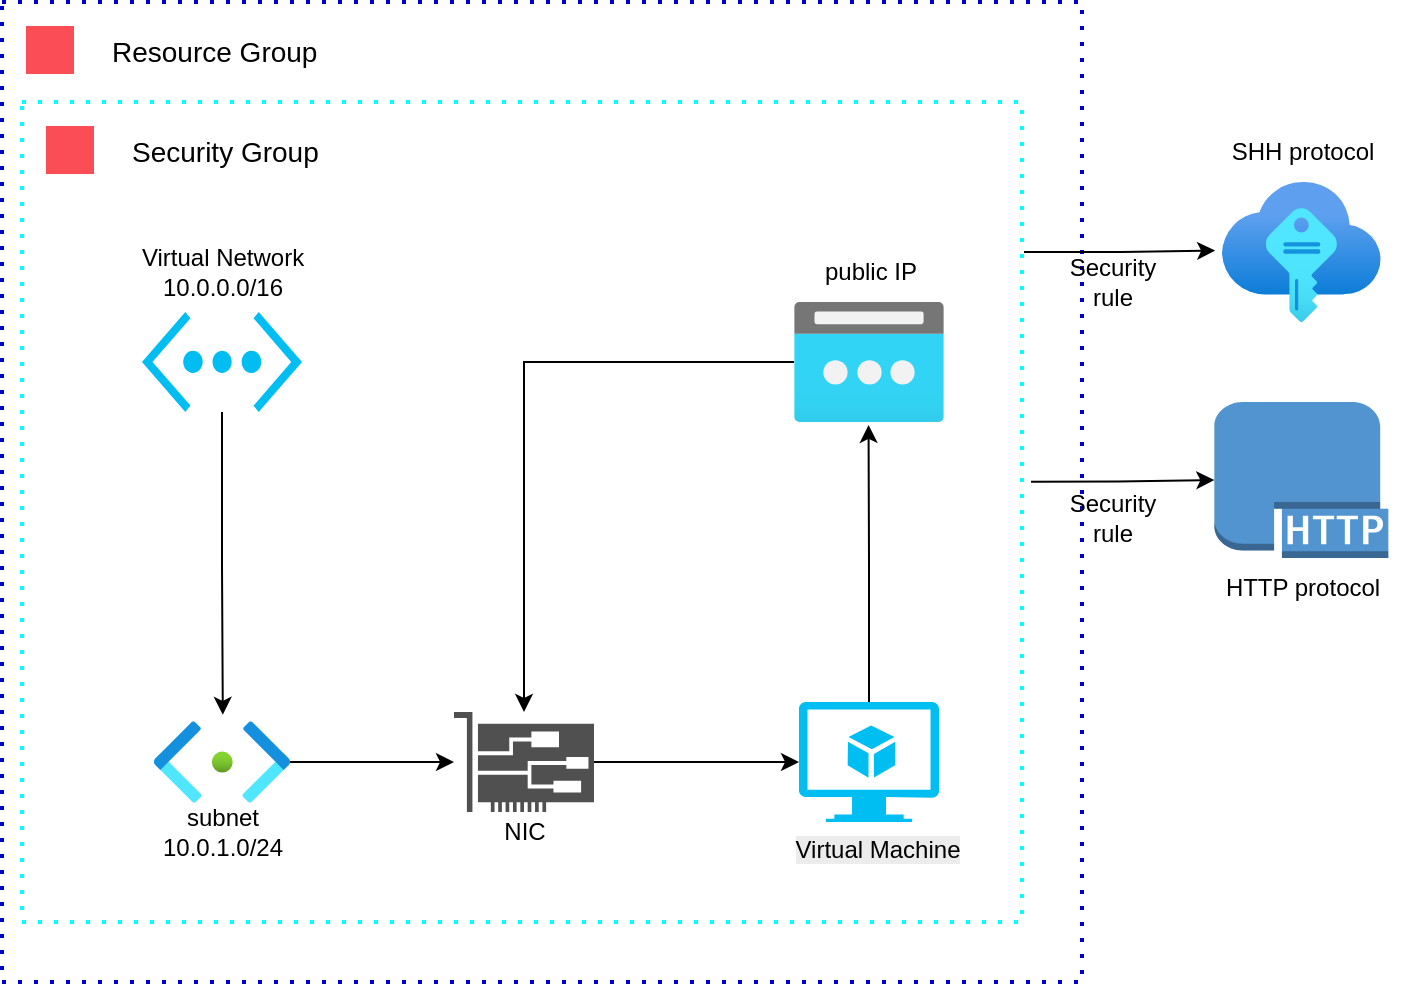 <mxfile version="27.0.6">
  <diagram name="Page-1" id="P-2-vtBRuwpXfLhh4Irz">
    <mxGraphModel dx="1117" dy="680" grid="1" gridSize="10" guides="1" tooltips="1" connect="1" arrows="1" fold="1" page="1" pageScale="1" pageWidth="850" pageHeight="1100" math="0" shadow="0">
      <root>
        <mxCell id="0" />
        <mxCell id="1" parent="0" />
        <mxCell id="4kR0NGLtOHgwJMbBn3VP-18" value="" style="container=1;collapsible=0;expand=0;recursiveResize=0;html=1;whiteSpace=wrap;strokeColor=#0000CC;fillColor=none;dashed=1;dashPattern=1 3;strokeWidth=2" vertex="1" parent="1">
          <mxGeometry x="30" y="510" width="540" height="490" as="geometry" />
        </mxCell>
        <mxCell id="4kR0NGLtOHgwJMbBn3VP-19" value="Resource Group" style="shape=rect;fillColor=none;aspect=fixed;resizable=0;labelPosition=right;verticalLabelPosition=middle;align=left;verticalAlign=middle;strokeColor=none;part=1;spacingLeft=5;fontSize=14;" vertex="1" parent="4kR0NGLtOHgwJMbBn3VP-18">
          <mxGeometry width="48" height="48" relative="1" as="geometry" />
        </mxCell>
        <mxCell id="4kR0NGLtOHgwJMbBn3VP-20" value="" style="fillColor=#FA4D56;shape=mxgraph.ibm_cloud.group--resource;strokeColor=none;dashed=0;outlineConnect=0;html=1;labelPosition=center;verticalLabelPosition=bottom;verticalAlign=top;part=1;movable=0;resizable=0;rotatable=0;" vertex="1" parent="4kR0NGLtOHgwJMbBn3VP-19">
          <mxGeometry width="24" height="24" relative="1" as="geometry">
            <mxPoint x="12" y="12" as="offset" />
          </mxGeometry>
        </mxCell>
        <mxCell id="4kR0NGLtOHgwJMbBn3VP-22" value="" style="container=1;collapsible=0;expand=0;recursiveResize=0;html=1;whiteSpace=wrap;strokeColor=#00FFFF;fillColor=none;dashed=1;dashPattern=1 3;strokeWidth=2" vertex="1" parent="4kR0NGLtOHgwJMbBn3VP-18">
          <mxGeometry x="10" y="50" width="500" height="410" as="geometry" />
        </mxCell>
        <mxCell id="4kR0NGLtOHgwJMbBn3VP-23" value="Security Group" style="shape=rect;fillColor=none;aspect=fixed;resizable=0;labelPosition=right;verticalLabelPosition=middle;align=left;verticalAlign=middle;strokeColor=none;part=1;spacingLeft=5;fontSize=14;" vertex="1" parent="4kR0NGLtOHgwJMbBn3VP-22">
          <mxGeometry width="48" height="48" relative="1" as="geometry" />
        </mxCell>
        <mxCell id="4kR0NGLtOHgwJMbBn3VP-24" value="" style="fillColor=#FA4D56;shape=mxgraph.ibm_cloud.group--security;strokeColor=none;dashed=0;outlineConnect=0;html=1;labelPosition=center;verticalLabelPosition=bottom;verticalAlign=top;part=1;movable=0;resizable=0;rotatable=0;" vertex="1" parent="4kR0NGLtOHgwJMbBn3VP-23">
          <mxGeometry width="24" height="24" relative="1" as="geometry">
            <mxPoint x="12" y="12" as="offset" />
          </mxGeometry>
        </mxCell>
        <mxCell id="4kR0NGLtOHgwJMbBn3VP-1" value="" style="verticalLabelPosition=bottom;html=1;verticalAlign=top;align=center;strokeColor=none;fillColor=#00BEF2;shape=mxgraph.azure.virtual_machine_feature;pointerEvents=1;" vertex="1" parent="4kR0NGLtOHgwJMbBn3VP-22">
          <mxGeometry x="388.5" y="300" width="70" height="60" as="geometry" />
        </mxCell>
        <mxCell id="4kR0NGLtOHgwJMbBn3VP-2" value="" style="sketch=0;pointerEvents=1;shadow=0;dashed=0;html=1;strokeColor=none;fillColor=#505050;labelPosition=center;verticalLabelPosition=bottom;verticalAlign=top;outlineConnect=0;align=center;shape=mxgraph.office.devices.nic;" vertex="1" parent="4kR0NGLtOHgwJMbBn3VP-22">
          <mxGeometry x="216" y="305" width="70" height="50" as="geometry" />
        </mxCell>
        <mxCell id="4kR0NGLtOHgwJMbBn3VP-3" value="NIC" style="text;html=1;align=center;verticalAlign=middle;resizable=0;points=[];autosize=1;strokeColor=none;fillColor=none;" vertex="1" parent="4kR0NGLtOHgwJMbBn3VP-22">
          <mxGeometry x="231" y="350" width="40" height="30" as="geometry" />
        </mxCell>
        <mxCell id="4kR0NGLtOHgwJMbBn3VP-14" style="edgeStyle=orthogonalEdgeStyle;rounded=0;orthogonalLoop=1;jettySize=auto;html=1;" edge="1" parent="4kR0NGLtOHgwJMbBn3VP-22" source="4kR0NGLtOHgwJMbBn3VP-9" target="4kR0NGLtOHgwJMbBn3VP-2">
          <mxGeometry relative="1" as="geometry" />
        </mxCell>
        <mxCell id="4kR0NGLtOHgwJMbBn3VP-9" value="" style="image;aspect=fixed;html=1;points=[];align=center;fontSize=12;image=img/lib/azure2/networking/Subnet.svg;" vertex="1" parent="4kR0NGLtOHgwJMbBn3VP-22">
          <mxGeometry x="66" y="309.64" width="68" height="40.72" as="geometry" />
        </mxCell>
        <mxCell id="4kR0NGLtOHgwJMbBn3VP-10" value="" style="verticalLabelPosition=bottom;html=1;verticalAlign=top;align=center;strokeColor=none;fillColor=#00BEF2;shape=mxgraph.azure.virtual_network;pointerEvents=1;" vertex="1" parent="4kR0NGLtOHgwJMbBn3VP-22">
          <mxGeometry x="60" y="105" width="80" height="50" as="geometry" />
        </mxCell>
        <mxCell id="4kR0NGLtOHgwJMbBn3VP-36" style="edgeStyle=orthogonalEdgeStyle;rounded=0;orthogonalLoop=1;jettySize=auto;html=1;" edge="1" parent="4kR0NGLtOHgwJMbBn3VP-22" source="4kR0NGLtOHgwJMbBn3VP-6" target="4kR0NGLtOHgwJMbBn3VP-2">
          <mxGeometry relative="1" as="geometry" />
        </mxCell>
        <mxCell id="4kR0NGLtOHgwJMbBn3VP-6" value="" style="image;aspect=fixed;html=1;points=[];align=center;fontSize=12;image=img/lib/azure2/networking/Public_IP_Addresses.svg;" vertex="1" parent="4kR0NGLtOHgwJMbBn3VP-22">
          <mxGeometry x="386" y="100" width="75" height="60" as="geometry" />
        </mxCell>
        <mxCell id="4kR0NGLtOHgwJMbBn3VP-11" value="public IP" style="text;html=1;align=center;verticalAlign=middle;resizable=0;points=[];autosize=1;strokeColor=none;fillColor=none;" vertex="1" parent="4kR0NGLtOHgwJMbBn3VP-22">
          <mxGeometry x="388.5" y="70" width="70" height="30" as="geometry" />
        </mxCell>
        <mxCell id="4kR0NGLtOHgwJMbBn3VP-12" style="edgeStyle=orthogonalEdgeStyle;rounded=0;orthogonalLoop=1;jettySize=auto;html=1;exitX=0.5;exitY=0;exitDx=0;exitDy=0;exitPerimeter=0;entryX=0.497;entryY=1.024;entryDx=0;entryDy=0;entryPerimeter=0;" edge="1" parent="4kR0NGLtOHgwJMbBn3VP-22" source="4kR0NGLtOHgwJMbBn3VP-1" target="4kR0NGLtOHgwJMbBn3VP-6">
          <mxGeometry relative="1" as="geometry" />
        </mxCell>
        <mxCell id="4kR0NGLtOHgwJMbBn3VP-13" style="edgeStyle=orthogonalEdgeStyle;rounded=0;orthogonalLoop=1;jettySize=auto;html=1;entryX=0;entryY=0.5;entryDx=0;entryDy=0;entryPerimeter=0;" edge="1" parent="4kR0NGLtOHgwJMbBn3VP-22" source="4kR0NGLtOHgwJMbBn3VP-2" target="4kR0NGLtOHgwJMbBn3VP-1">
          <mxGeometry relative="1" as="geometry" />
        </mxCell>
        <mxCell id="4kR0NGLtOHgwJMbBn3VP-16" style="edgeStyle=orthogonalEdgeStyle;rounded=0;orthogonalLoop=1;jettySize=auto;html=1;exitX=0.5;exitY=1;exitDx=0;exitDy=0;exitPerimeter=0;entryX=0.506;entryY=-0.079;entryDx=0;entryDy=0;entryPerimeter=0;" edge="1" parent="4kR0NGLtOHgwJMbBn3VP-22" source="4kR0NGLtOHgwJMbBn3VP-10" target="4kR0NGLtOHgwJMbBn3VP-9">
          <mxGeometry relative="1" as="geometry" />
        </mxCell>
        <mxCell id="4kR0NGLtOHgwJMbBn3VP-17" value="subnet&lt;div&gt;10.0.1.0/24&lt;/div&gt;" style="text;html=1;align=center;verticalAlign=middle;resizable=0;points=[];autosize=1;strokeColor=none;fillColor=none;" vertex="1" parent="4kR0NGLtOHgwJMbBn3VP-22">
          <mxGeometry x="60" y="345" width="80" height="40" as="geometry" />
        </mxCell>
        <mxCell id="4kR0NGLtOHgwJMbBn3VP-25" value="Virtual Network&lt;div&gt;10.0.0.0/16&lt;/div&gt;" style="text;html=1;align=center;verticalAlign=middle;resizable=0;points=[];autosize=1;strokeColor=none;fillColor=none;" vertex="1" parent="4kR0NGLtOHgwJMbBn3VP-22">
          <mxGeometry x="50" y="65" width="100" height="40" as="geometry" />
        </mxCell>
        <mxCell id="4kR0NGLtOHgwJMbBn3VP-5" value="&lt;span style=&quot;color: rgb(0, 0, 0); font-family: Helvetica; font-size: 12px; font-style: normal; font-variant-ligatures: normal; font-variant-caps: normal; font-weight: 400; letter-spacing: normal; orphans: 2; text-indent: 0px; text-transform: none; widows: 2; word-spacing: 0px; -webkit-text-stroke-width: 0px; white-space: normal; background-color: rgb(236, 236, 236); text-decoration-thickness: initial; text-decoration-style: initial; text-decoration-color: initial; float: none; display: inline !important;&quot;&gt;Virtual Machine&lt;/span&gt;" style="text;whiteSpace=wrap;html=1;align=center;" vertex="1" parent="4kR0NGLtOHgwJMbBn3VP-22">
          <mxGeometry x="372.5" y="360" width="110" height="30" as="geometry" />
        </mxCell>
        <mxCell id="4kR0NGLtOHgwJMbBn3VP-26" value="" style="image;aspect=fixed;html=1;points=[];align=center;fontSize=12;image=img/lib/azure2/other/SSH_Keys.svg;" vertex="1" parent="1">
          <mxGeometry x="640" y="600" width="79.34" height="70" as="geometry" />
        </mxCell>
        <mxCell id="4kR0NGLtOHgwJMbBn3VP-29" value="" style="outlineConnect=0;dashed=0;verticalLabelPosition=bottom;verticalAlign=top;align=center;html=1;shape=mxgraph.aws3.http_protocol;fillColor=#5294CF;gradientColor=none;" vertex="1" parent="1">
          <mxGeometry x="636.17" y="710" width="87" height="78" as="geometry" />
        </mxCell>
        <mxCell id="4kR0NGLtOHgwJMbBn3VP-30" style="edgeStyle=orthogonalEdgeStyle;rounded=0;orthogonalLoop=1;jettySize=auto;html=1;exitX=1.002;exitY=0.183;exitDx=0;exitDy=0;entryX=-0.043;entryY=0.49;entryDx=0;entryDy=0;entryPerimeter=0;exitPerimeter=0;" edge="1" parent="1" source="4kR0NGLtOHgwJMbBn3VP-22" target="4kR0NGLtOHgwJMbBn3VP-26">
          <mxGeometry relative="1" as="geometry" />
        </mxCell>
        <mxCell id="4kR0NGLtOHgwJMbBn3VP-31" style="edgeStyle=orthogonalEdgeStyle;rounded=0;orthogonalLoop=1;jettySize=auto;html=1;exitX=1.009;exitY=0.463;exitDx=0;exitDy=0;entryX=0;entryY=0.5;entryDx=0;entryDy=0;entryPerimeter=0;exitPerimeter=0;" edge="1" parent="1" source="4kR0NGLtOHgwJMbBn3VP-22" target="4kR0NGLtOHgwJMbBn3VP-29">
          <mxGeometry relative="1" as="geometry" />
        </mxCell>
        <mxCell id="4kR0NGLtOHgwJMbBn3VP-32" value="SHH protocol" style="text;html=1;align=center;verticalAlign=middle;resizable=0;points=[];autosize=1;strokeColor=none;fillColor=none;" vertex="1" parent="1">
          <mxGeometry x="634.67" y="570" width="90" height="30" as="geometry" />
        </mxCell>
        <mxCell id="4kR0NGLtOHgwJMbBn3VP-33" value="HTTP protocol" style="text;html=1;align=center;verticalAlign=middle;resizable=0;points=[];autosize=1;strokeColor=none;fillColor=none;" vertex="1" parent="1">
          <mxGeometry x="629.67" y="788" width="100" height="30" as="geometry" />
        </mxCell>
        <mxCell id="4kR0NGLtOHgwJMbBn3VP-34" value="Security&lt;div&gt;rule&lt;/div&gt;" style="text;html=1;align=center;verticalAlign=middle;resizable=0;points=[];autosize=1;strokeColor=none;fillColor=none;" vertex="1" parent="1">
          <mxGeometry x="550" y="748" width="70" height="40" as="geometry" />
        </mxCell>
        <mxCell id="4kR0NGLtOHgwJMbBn3VP-35" value="Security&lt;div&gt;rule&lt;/div&gt;" style="text;html=1;align=center;verticalAlign=middle;resizable=0;points=[];autosize=1;strokeColor=none;fillColor=none;" vertex="1" parent="1">
          <mxGeometry x="550" y="630" width="70" height="40" as="geometry" />
        </mxCell>
      </root>
    </mxGraphModel>
  </diagram>
</mxfile>
